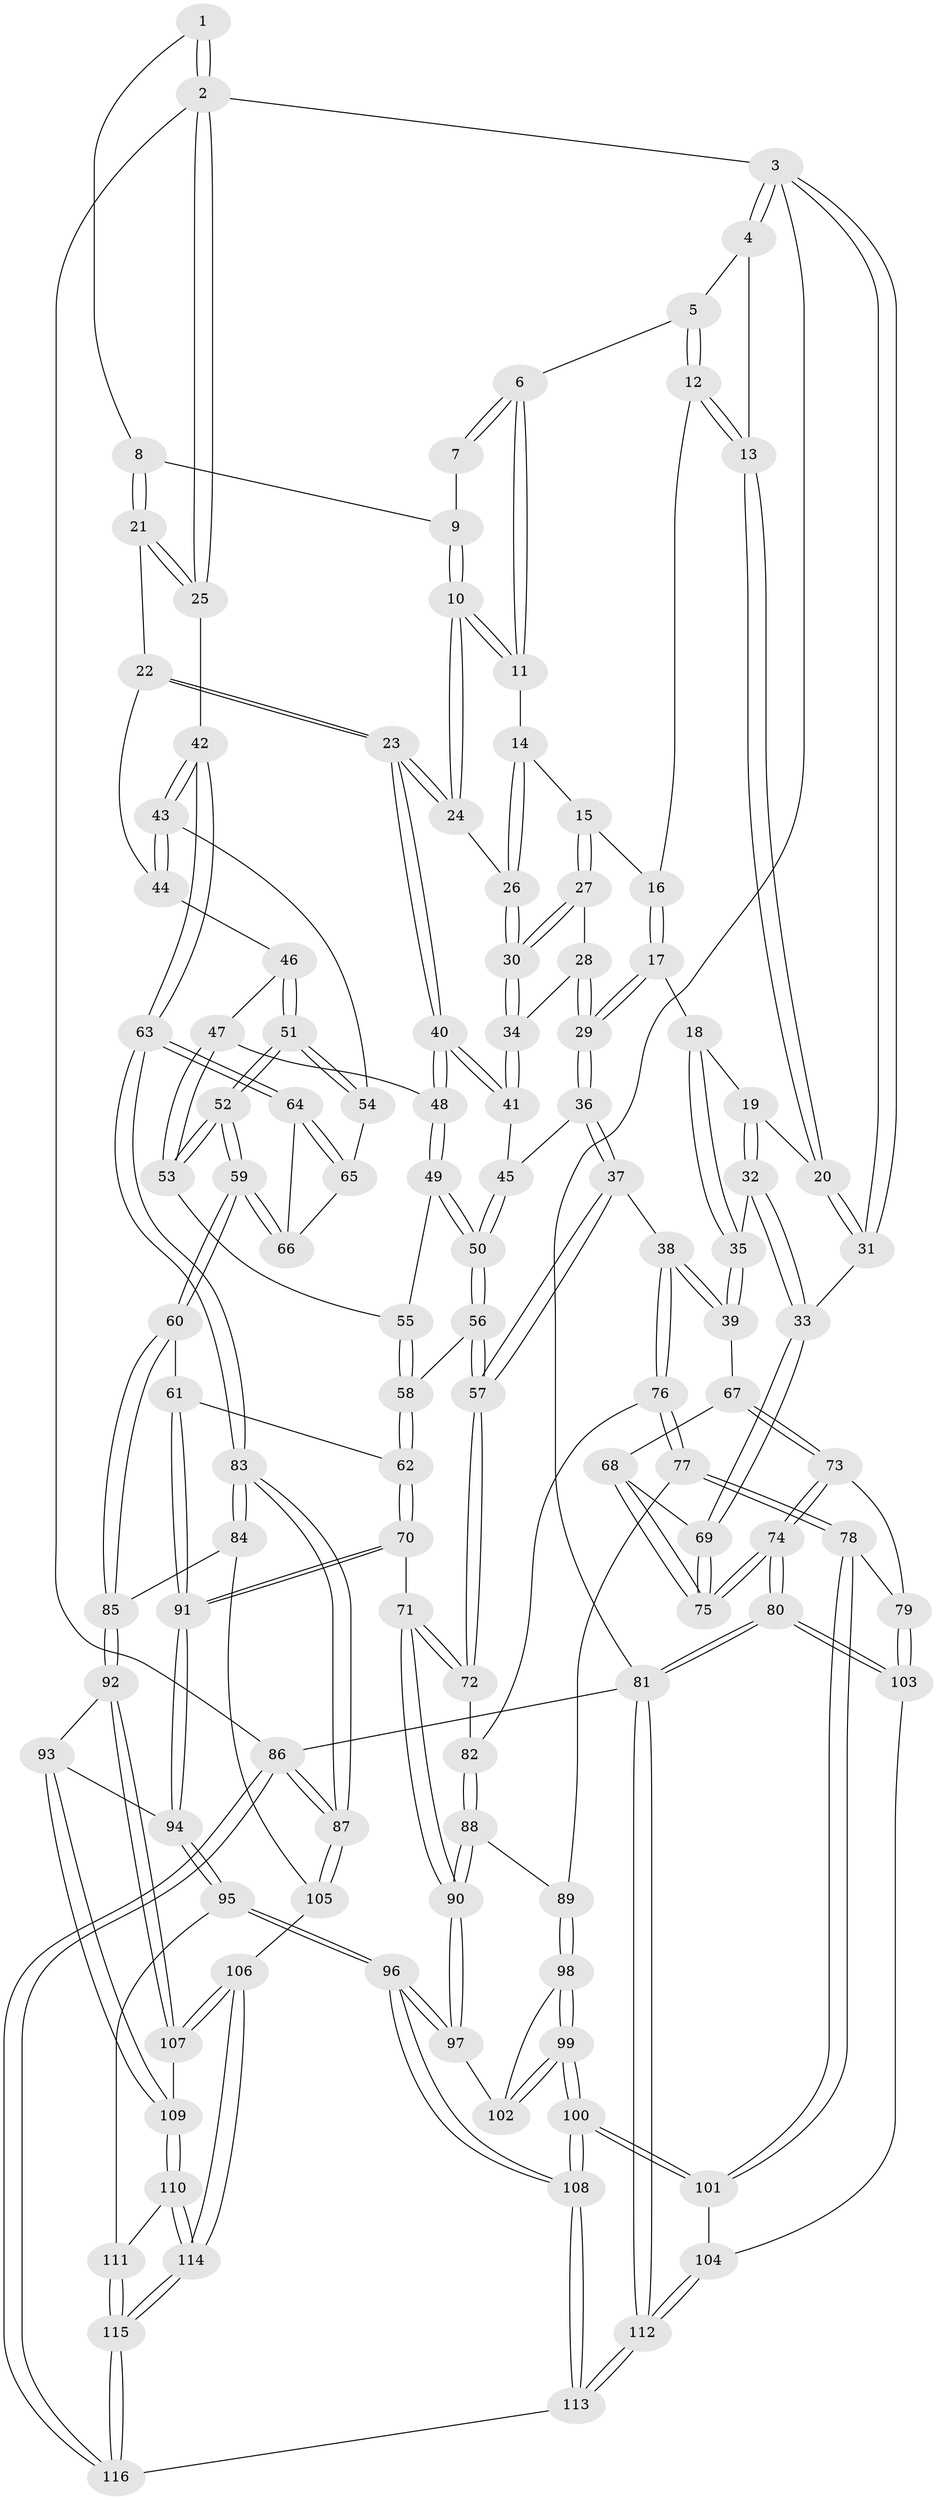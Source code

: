 // Generated by graph-tools (version 1.1) at 2025/17/03/09/25 04:17:18]
// undirected, 116 vertices, 287 edges
graph export_dot {
graph [start="1"]
  node [color=gray90,style=filled];
  1 [pos="+0.9556370662411069+0"];
  2 [pos="+1+0"];
  3 [pos="+0+0"];
  4 [pos="+0.11859612171169144+0"];
  5 [pos="+0.34819492558837395+0"];
  6 [pos="+0.49006410342749157+0"];
  7 [pos="+0.5884527074672204+0"];
  8 [pos="+0.8416099241987649+0.12474914432505653"];
  9 [pos="+0.7261860328330279+0.06361704617245693"];
  10 [pos="+0.6549124916242781+0.1789250900622513"];
  11 [pos="+0.5284429157340393+0.08190425431381425"];
  12 [pos="+0.27197168527977694+0.019065971549221804"];
  13 [pos="+0.06011297428745506+0.1394842170890422"];
  14 [pos="+0.49997049253085607+0.142939564623738"];
  15 [pos="+0.38883545520684154+0.18889561268224492"];
  16 [pos="+0.2854925219882723+0.11859677991309049"];
  17 [pos="+0.25728474458859524+0.19827741185851025"];
  18 [pos="+0.2324425347703032+0.22193759875718555"];
  19 [pos="+0.06939588048867842+0.16883808532481182"];
  20 [pos="+0.05552817215886782+0.14379107307449332"];
  21 [pos="+0.8593941998285227+0.18228680949775228"];
  22 [pos="+0.8556156573559618+0.18830097293424086"];
  23 [pos="+0.6929057317583817+0.23888571346836196"];
  24 [pos="+0.6761853188686597+0.21777321103534597"];
  25 [pos="+1+0.1211249169234033"];
  26 [pos="+0.5056399926797941+0.23987071250207073"];
  27 [pos="+0.3878804378021332+0.2236043829809687"];
  28 [pos="+0.37632247924668244+0.25043323906140535"];
  29 [pos="+0.35895144335274587+0.286534077123395"];
  30 [pos="+0.5012192243132431+0.2635220697252809"];
  31 [pos="+0+0.07259960618813337"];
  32 [pos="+0.08582693728824782+0.29301835906159845"];
  33 [pos="+0+0.34424769403313815"];
  34 [pos="+0.5014320644828053+0.2681422311254956"];
  35 [pos="+0.17977431635556446+0.40761307361433846"];
  36 [pos="+0.36766048453178585+0.3504734600752875"];
  37 [pos="+0.31036258008686685+0.42923610643030347"];
  38 [pos="+0.2710613046627763+0.44473290203912513"];
  39 [pos="+0.1841235791546103+0.4237573649923279"];
  40 [pos="+0.6723953846479768+0.3079142439973409"];
  41 [pos="+0.5041935789708079+0.30670093723737474"];
  42 [pos="+1+0.37374245471064105"];
  43 [pos="+0.8941225528478505+0.3352845973135378"];
  44 [pos="+0.8672855180523732+0.2524950004741635"];
  45 [pos="+0.49755427612919156+0.3161755092009695"];
  46 [pos="+0.7496198454385559+0.35985235078276734"];
  47 [pos="+0.7016266635933771+0.3304420699956799"];
  48 [pos="+0.6731868495146953+0.3108247205823909"];
  49 [pos="+0.6587620509085459+0.350561851854769"];
  50 [pos="+0.5448908544011178+0.4675423880320167"];
  51 [pos="+0.8271209939600631+0.43505828968415333"];
  52 [pos="+0.8141479329631448+0.4657756416849757"];
  53 [pos="+0.7230709454177127+0.45334257498659275"];
  54 [pos="+0.8486807092242291+0.420381868463012"];
  55 [pos="+0.6860469818540493+0.452661678543372"];
  56 [pos="+0.543743233942013+0.4743777758007092"];
  57 [pos="+0.49913648983427694+0.5068555455347975"];
  58 [pos="+0.634095566211492+0.5115147269185466"];
  59 [pos="+0.8106586492169648+0.5928975294994866"];
  60 [pos="+0.8089359249019751+0.6005271993883458"];
  61 [pos="+0.7253612301345498+0.596545479619495"];
  62 [pos="+0.6343686713845123+0.5119151603379551"];
  63 [pos="+1+0.48504960527932095"];
  64 [pos="+1+0.48066924225963814"];
  65 [pos="+0.9529273164596228+0.4597122806598353"];
  66 [pos="+0.9023045420521039+0.5373440632210958"];
  67 [pos="+0.1840582797247585+0.4238070240514936"];
  68 [pos="+0.06398397915272991+0.4057911768303585"];
  69 [pos="+0+0.34614104617422364"];
  70 [pos="+0.5672484325503109+0.6615025202012609"];
  71 [pos="+0.5241382799266213+0.6575958319188338"];
  72 [pos="+0.4888896291865643+0.6010552960982085"];
  73 [pos="+0.07726641470090267+0.5647444158614304"];
  74 [pos="+0+0.5959916936641005"];
  75 [pos="+0+0.5788279847435959"];
  76 [pos="+0.2739732075496878+0.45621553201514015"];
  77 [pos="+0.25006160766741103+0.6738005424643498"];
  78 [pos="+0.2082709890480246+0.6932565700186354"];
  79 [pos="+0.12854223204377624+0.6624196174471491"];
  80 [pos="+0+0.9027195778774023"];
  81 [pos="+0+1"];
  82 [pos="+0.3751522118513388+0.6228220425191542"];
  83 [pos="+1+0.6665135495111925"];
  84 [pos="+0.9873761288182581+0.6906727991985678"];
  85 [pos="+0.8545475340233883+0.67178592073492"];
  86 [pos="+1+1"];
  87 [pos="+1+0.9063530049973528"];
  88 [pos="+0.35159624248808535+0.6655709709394088"];
  89 [pos="+0.3245824001065092+0.686674165722716"];
  90 [pos="+0.47990115590377+0.7483069792730913"];
  91 [pos="+0.6168468859498493+0.6762116641786032"];
  92 [pos="+0.8065160662746652+0.7543164099695339"];
  93 [pos="+0.7305953113404487+0.7876252735588791"];
  94 [pos="+0.6608360776684327+0.7905187725455262"];
  95 [pos="+0.5563126073095103+0.9030892388775298"];
  96 [pos="+0.5224902328841248+0.9202279954069613"];
  97 [pos="+0.4758446315231033+0.7772112879046427"];
  98 [pos="+0.32970382006963395+0.7097986760161633"];
  99 [pos="+0.31259628450280535+0.8121049818519301"];
  100 [pos="+0.28646077078445137+0.8557464541591465"];
  101 [pos="+0.22034813759928273+0.8161773262627657"];
  102 [pos="+0.4147569608083855+0.7710302421093778"];
  103 [pos="+0.0822797313006326+0.7438345632312428"];
  104 [pos="+0.14671177402717944+0.8381167970770461"];
  105 [pos="+0.9192129037401295+0.8942810530795109"];
  106 [pos="+0.8717465236387062+0.9187584711332524"];
  107 [pos="+0.8456700589188179+0.8594767581354105"];
  108 [pos="+0.40924859640815053+1"];
  109 [pos="+0.741805251286642+0.879395839580305"];
  110 [pos="+0.7417845192224479+0.9050442519136429"];
  111 [pos="+0.6229343079663308+0.9154266541102882"];
  112 [pos="+0+1"];
  113 [pos="+0.4056907086395622+1"];
  114 [pos="+0.8401930249655554+1"];
  115 [pos="+0.8389204500883045+1"];
  116 [pos="+0.8713958670745454+1"];
  1 -- 2;
  1 -- 2;
  1 -- 8;
  2 -- 3;
  2 -- 25;
  2 -- 25;
  2 -- 86;
  3 -- 4;
  3 -- 4;
  3 -- 31;
  3 -- 31;
  3 -- 81;
  4 -- 5;
  4 -- 13;
  5 -- 6;
  5 -- 12;
  5 -- 12;
  6 -- 7;
  6 -- 7;
  6 -- 11;
  6 -- 11;
  7 -- 9;
  8 -- 9;
  8 -- 21;
  8 -- 21;
  9 -- 10;
  9 -- 10;
  10 -- 11;
  10 -- 11;
  10 -- 24;
  10 -- 24;
  11 -- 14;
  12 -- 13;
  12 -- 13;
  12 -- 16;
  13 -- 20;
  13 -- 20;
  14 -- 15;
  14 -- 26;
  14 -- 26;
  15 -- 16;
  15 -- 27;
  15 -- 27;
  16 -- 17;
  16 -- 17;
  17 -- 18;
  17 -- 29;
  17 -- 29;
  18 -- 19;
  18 -- 35;
  18 -- 35;
  19 -- 20;
  19 -- 32;
  19 -- 32;
  20 -- 31;
  20 -- 31;
  21 -- 22;
  21 -- 25;
  21 -- 25;
  22 -- 23;
  22 -- 23;
  22 -- 44;
  23 -- 24;
  23 -- 24;
  23 -- 40;
  23 -- 40;
  24 -- 26;
  25 -- 42;
  26 -- 30;
  26 -- 30;
  27 -- 28;
  27 -- 30;
  27 -- 30;
  28 -- 29;
  28 -- 29;
  28 -- 34;
  29 -- 36;
  29 -- 36;
  30 -- 34;
  30 -- 34;
  31 -- 33;
  32 -- 33;
  32 -- 33;
  32 -- 35;
  33 -- 69;
  33 -- 69;
  34 -- 41;
  34 -- 41;
  35 -- 39;
  35 -- 39;
  36 -- 37;
  36 -- 37;
  36 -- 45;
  37 -- 38;
  37 -- 57;
  37 -- 57;
  38 -- 39;
  38 -- 39;
  38 -- 76;
  38 -- 76;
  39 -- 67;
  40 -- 41;
  40 -- 41;
  40 -- 48;
  40 -- 48;
  41 -- 45;
  42 -- 43;
  42 -- 43;
  42 -- 63;
  42 -- 63;
  43 -- 44;
  43 -- 44;
  43 -- 54;
  44 -- 46;
  45 -- 50;
  45 -- 50;
  46 -- 47;
  46 -- 51;
  46 -- 51;
  47 -- 48;
  47 -- 53;
  47 -- 53;
  48 -- 49;
  48 -- 49;
  49 -- 50;
  49 -- 50;
  49 -- 55;
  50 -- 56;
  50 -- 56;
  51 -- 52;
  51 -- 52;
  51 -- 54;
  51 -- 54;
  52 -- 53;
  52 -- 53;
  52 -- 59;
  52 -- 59;
  53 -- 55;
  54 -- 65;
  55 -- 58;
  55 -- 58;
  56 -- 57;
  56 -- 57;
  56 -- 58;
  57 -- 72;
  57 -- 72;
  58 -- 62;
  58 -- 62;
  59 -- 60;
  59 -- 60;
  59 -- 66;
  59 -- 66;
  60 -- 61;
  60 -- 85;
  60 -- 85;
  61 -- 62;
  61 -- 91;
  61 -- 91;
  62 -- 70;
  62 -- 70;
  63 -- 64;
  63 -- 64;
  63 -- 83;
  63 -- 83;
  64 -- 65;
  64 -- 65;
  64 -- 66;
  65 -- 66;
  67 -- 68;
  67 -- 73;
  67 -- 73;
  68 -- 69;
  68 -- 75;
  68 -- 75;
  69 -- 75;
  69 -- 75;
  70 -- 71;
  70 -- 91;
  70 -- 91;
  71 -- 72;
  71 -- 72;
  71 -- 90;
  71 -- 90;
  72 -- 82;
  73 -- 74;
  73 -- 74;
  73 -- 79;
  74 -- 75;
  74 -- 75;
  74 -- 80;
  74 -- 80;
  76 -- 77;
  76 -- 77;
  76 -- 82;
  77 -- 78;
  77 -- 78;
  77 -- 89;
  78 -- 79;
  78 -- 101;
  78 -- 101;
  79 -- 103;
  79 -- 103;
  80 -- 81;
  80 -- 81;
  80 -- 103;
  80 -- 103;
  81 -- 112;
  81 -- 112;
  81 -- 86;
  82 -- 88;
  82 -- 88;
  83 -- 84;
  83 -- 84;
  83 -- 87;
  83 -- 87;
  84 -- 85;
  84 -- 105;
  85 -- 92;
  85 -- 92;
  86 -- 87;
  86 -- 87;
  86 -- 116;
  86 -- 116;
  87 -- 105;
  87 -- 105;
  88 -- 89;
  88 -- 90;
  88 -- 90;
  89 -- 98;
  89 -- 98;
  90 -- 97;
  90 -- 97;
  91 -- 94;
  91 -- 94;
  92 -- 93;
  92 -- 107;
  92 -- 107;
  93 -- 94;
  93 -- 109;
  93 -- 109;
  94 -- 95;
  94 -- 95;
  95 -- 96;
  95 -- 96;
  95 -- 111;
  96 -- 97;
  96 -- 97;
  96 -- 108;
  96 -- 108;
  97 -- 102;
  98 -- 99;
  98 -- 99;
  98 -- 102;
  99 -- 100;
  99 -- 100;
  99 -- 102;
  99 -- 102;
  100 -- 101;
  100 -- 101;
  100 -- 108;
  100 -- 108;
  101 -- 104;
  103 -- 104;
  104 -- 112;
  104 -- 112;
  105 -- 106;
  106 -- 107;
  106 -- 107;
  106 -- 114;
  106 -- 114;
  107 -- 109;
  108 -- 113;
  108 -- 113;
  109 -- 110;
  109 -- 110;
  110 -- 111;
  110 -- 114;
  110 -- 114;
  111 -- 115;
  111 -- 115;
  112 -- 113;
  112 -- 113;
  113 -- 116;
  114 -- 115;
  114 -- 115;
  115 -- 116;
  115 -- 116;
}
